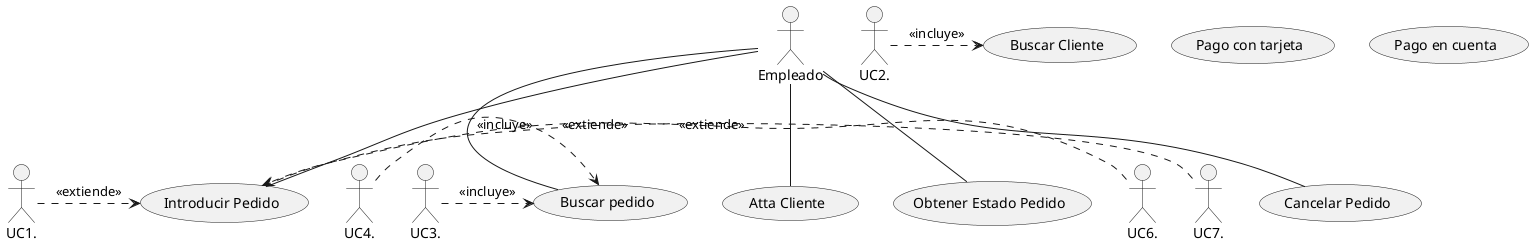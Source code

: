 @startuml
:Empleado: as actor1
usecase "Atta Cliente" as UC1
usecase "Introducir Pedido" as UC2
usecase "Obtener Estado Pedido" as UC3
usecase "Cancelar Pedido" as UC4
usecase "Buscar Cliente" as UC5
usecase "Pago con tarjeta" as UC6
usecase "Pago en cuenta" as UC7
usecase "Buscar pedido" as UC8
actor1 --UC1
actor1 --UC2
actor1 --UC3
actor1 --UC4
actor1--UC8
UC1..>UC2:<<extiende>>
UC2..>UC5:<<incluye>>
UC6..>UC2:<<extiende>>
UC7..>UC2:<<extiende>>
UC3..>UC8:<<incluye>>
UC4..>UC8:<<incluye>>
@enduml
